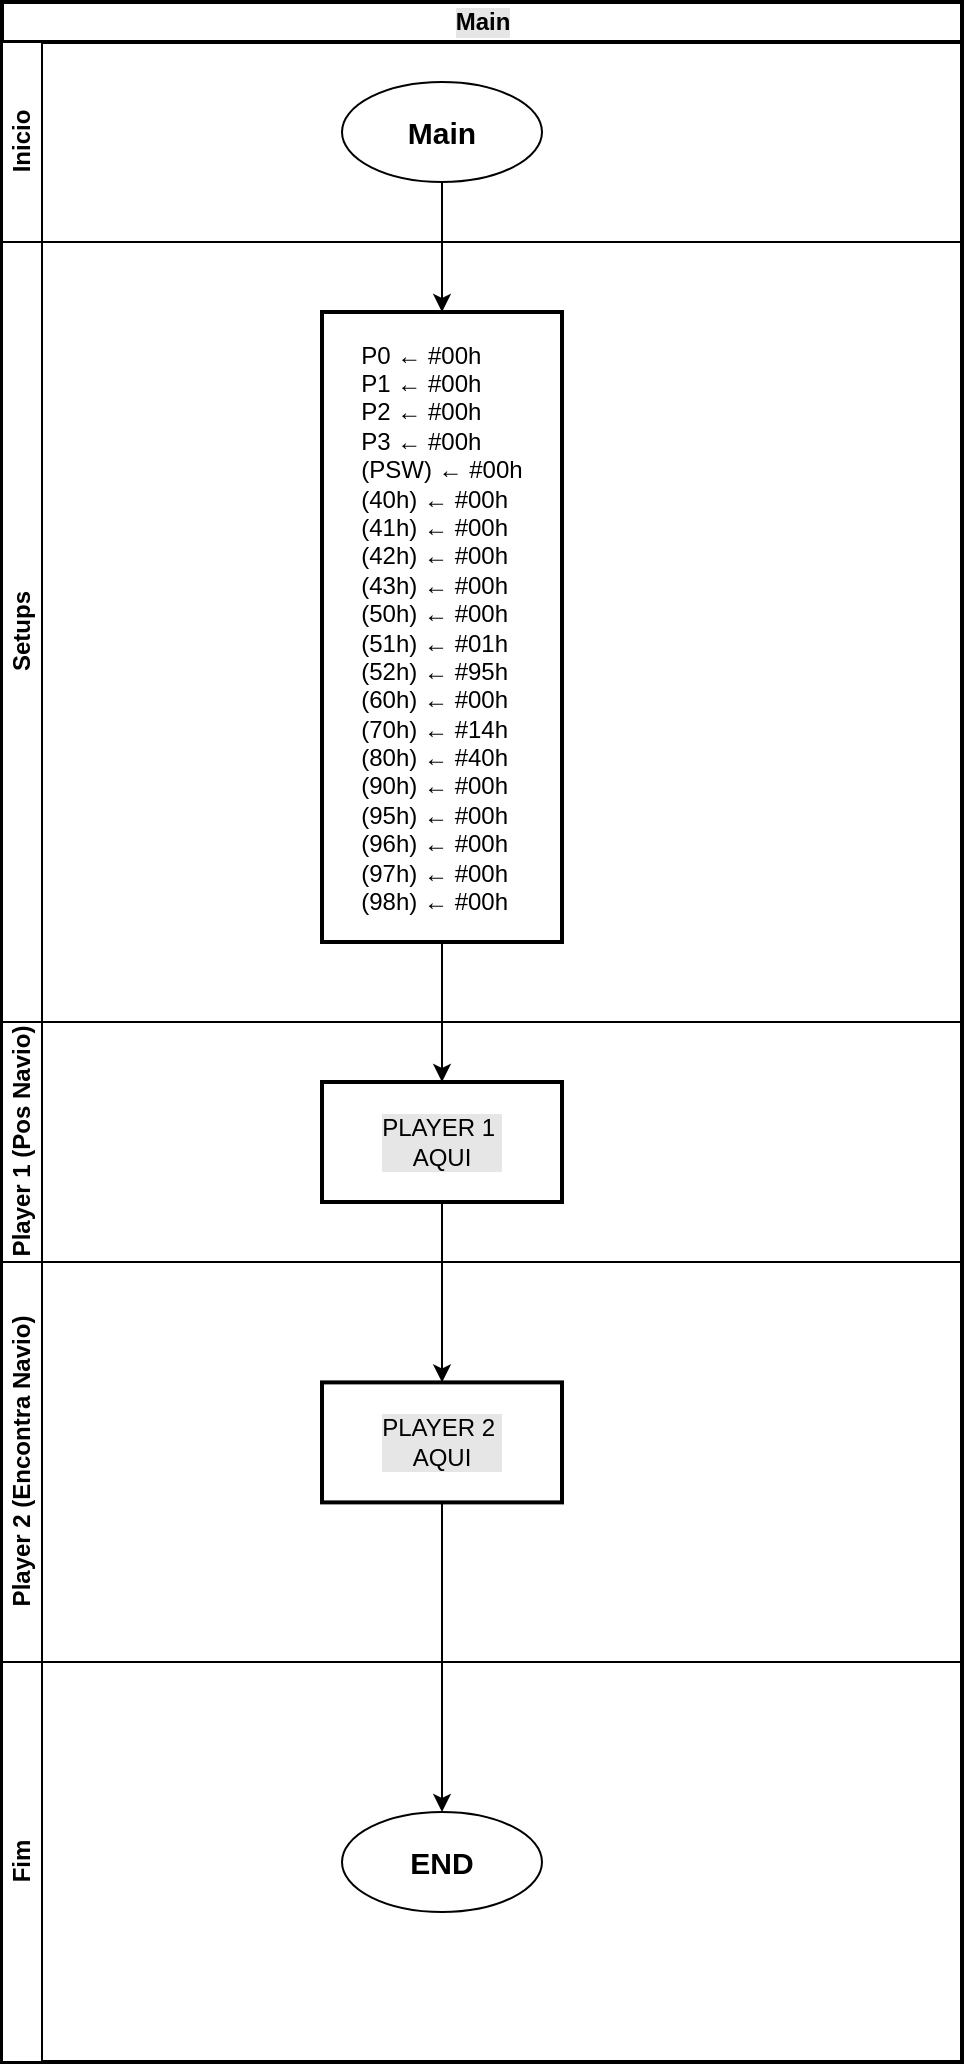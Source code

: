 <mxfile version="10.6.7" type="device"><diagram id="ykx5AKq2MxKcEq16WLv9" name="Main"><mxGraphModel dx="1010" dy="620" grid="1" gridSize="10" guides="1" tooltips="1" connect="1" arrows="1" fold="1" page="1" pageScale="1" pageWidth="827" pageHeight="1169" math="0" shadow="0"><root><mxCell id="DP1HjkvzpDVtF9UWoDV7-0"/><mxCell id="DP1HjkvzpDVtF9UWoDV7-1" parent="DP1HjkvzpDVtF9UWoDV7-0"/><mxCell id="yhc0VFBoHCZuf4AT8q78-0" value="Main" style="swimlane;html=1;childLayout=stackLayout;resizeParent=1;resizeParentMax=0;horizontal=1;startSize=20;horizontalStack=0;rounded=0;shadow=0;glass=0;comic=0;labelBackgroundColor=#E6E6E6;strokeColor=#000000;strokeWidth=2;fillColor=#ffffff;gradientColor=none;" parent="DP1HjkvzpDVtF9UWoDV7-1" vertex="1"><mxGeometry x="40" y="340" width="480" height="1030" as="geometry"/></mxCell><mxCell id="yhc0VFBoHCZuf4AT8q78-1" value="Inicio" style="swimlane;html=1;startSize=20;horizontal=0;" parent="yhc0VFBoHCZuf4AT8q78-0" vertex="1"><mxGeometry y="20" width="480" height="100" as="geometry"/></mxCell><mxCell id="GPVq3pd8zfeGRaaKNpoO-0" value="&lt;b&gt;&lt;font style=&quot;font-size: 15px&quot;&gt;Main&lt;br&gt;&lt;/font&gt;&lt;/b&gt;" style="ellipse;whiteSpace=wrap;html=1;" parent="yhc0VFBoHCZuf4AT8q78-1" vertex="1"><mxGeometry x="170" y="20" width="100" height="50" as="geometry"/></mxCell><mxCell id="yhc0VFBoHCZuf4AT8q78-9" value="Setups" style="swimlane;html=1;startSize=20;horizontal=0;" parent="yhc0VFBoHCZuf4AT8q78-0" vertex="1"><mxGeometry y="120" width="480" height="390" as="geometry"/></mxCell><mxCell id="yhc0VFBoHCZuf4AT8q78-13" value="&lt;div style=&quot;text-align: left&quot;&gt;&lt;span&gt;&lt;font style=&quot;font-size: 12px&quot;&gt;P0 ← #00h&lt;br&gt;&lt;/font&gt;&lt;/span&gt;&lt;/div&gt;&lt;div style=&quot;text-align: left&quot;&gt;&lt;span&gt;&lt;font style=&quot;font-size: 12px&quot;&gt;&lt;span&gt;P1 ← #00h&lt;/span&gt;&lt;br&gt;&lt;/font&gt;&lt;/span&gt;&lt;/div&gt;&lt;div style=&quot;text-align: left&quot;&gt;&lt;span&gt;&lt;font style=&quot;font-size: 12px&quot;&gt;P2 ← #00h&lt;/font&gt;&lt;/span&gt;&lt;/div&gt;&lt;div style=&quot;text-align: left&quot;&gt;&lt;span&gt;&lt;font style=&quot;font-size: 12px&quot;&gt;&lt;span&gt;P3&amp;nbsp;← #00h&lt;/span&gt;&lt;span&gt;&lt;br&gt;&lt;/span&gt;&lt;/font&gt;&lt;/span&gt;&lt;/div&gt;&lt;div style=&quot;text-align: left&quot;&gt;&lt;span&gt;&lt;font style=&quot;font-size: 12px&quot;&gt;(PSW)&amp;nbsp;← #00h&lt;/font&gt;&lt;/span&gt;&lt;/div&gt;&lt;div style=&quot;text-align: left&quot;&gt;&lt;span&gt;(40h) ← #00h&lt;/span&gt;&lt;/div&gt;&lt;div style=&quot;text-align: left&quot;&gt;(41h) ← #00h&lt;span&gt;&lt;br&gt;&lt;/span&gt;&lt;/div&gt;&lt;div style=&quot;text-align: left&quot;&gt;(42h) ← #00h&lt;br&gt;&lt;/div&gt;&lt;div style=&quot;text-align: left&quot;&gt;(43h) ← #00h&lt;br&gt;&lt;/div&gt;&lt;div style=&quot;text-align: left&quot;&gt;(50h) ← #00h&lt;br&gt;&lt;/div&gt;&lt;div style=&quot;text-align: left&quot;&gt;(51h) ← #01h&lt;br&gt;&lt;/div&gt;&lt;div style=&quot;text-align: left&quot;&gt;(52h) ← #95h&lt;span&gt;&lt;br&gt;&lt;/span&gt;&lt;/div&gt;&lt;div style=&quot;text-align: left&quot;&gt;(60h) ← #00h&lt;br&gt;&lt;/div&gt;&lt;div style=&quot;text-align: left&quot;&gt;(70h) ← #14h&lt;span&gt;&lt;br&gt;&lt;/span&gt;&lt;/div&gt;&lt;div style=&quot;text-align: left&quot;&gt;&lt;span style=&quot;text-align: center&quot;&gt;(80h)&amp;nbsp;← #40h&lt;/span&gt;&lt;/div&gt;&lt;div style=&quot;text-align: left&quot;&gt;(90h) ← #00h&lt;span&gt;&lt;br&gt;&lt;/span&gt;&lt;/div&gt;&lt;div style=&quot;text-align: left&quot;&gt;(95h) ← #00h&lt;br&gt;&lt;/div&gt;&lt;div style=&quot;text-align: left&quot;&gt;(96h) ← #00h&lt;br&gt;&lt;/div&gt;&lt;div style=&quot;text-align: left&quot;&gt;(97h) ← #00h&lt;br&gt;&lt;/div&gt;&lt;div style=&quot;text-align: left&quot;&gt;(98h) ← #00h&lt;br&gt;&lt;/div&gt;" style="rounded=0;whiteSpace=wrap;html=1;shadow=0;glass=0;comic=0;labelBackgroundColor=#FFFFFF;strokeColor=#000000;strokeWidth=2;fillColor=#FFFFFF;gradientColor=none;" parent="yhc0VFBoHCZuf4AT8q78-9" vertex="1"><mxGeometry x="160" y="35" width="120" height="315" as="geometry"/></mxCell><mxCell id="yhc0VFBoHCZuf4AT8q78-2" value="Player 1 (Pos Navio)&lt;br&gt;" style="swimlane;html=1;startSize=20;horizontal=0;" parent="yhc0VFBoHCZuf4AT8q78-0" vertex="1"><mxGeometry y="510" width="480" height="120" as="geometry"/></mxCell><mxCell id="GPVq3pd8zfeGRaaKNpoO-1" value="PLAYER 1&amp;nbsp;&lt;br&gt;AQUI&lt;br&gt;" style="rounded=0;whiteSpace=wrap;html=1;shadow=0;glass=0;comic=0;labelBackgroundColor=#E6E6E6;strokeColor=#000000;strokeWidth=2;fillColor=#ffffff;gradientColor=none;" parent="yhc0VFBoHCZuf4AT8q78-2" vertex="1"><mxGeometry x="160" y="30" width="120" height="60" as="geometry"/></mxCell><mxCell id="yhc0VFBoHCZuf4AT8q78-3" value="Player 2 (Encontra Navio)" style="swimlane;html=1;startSize=20;horizontal=0;" parent="yhc0VFBoHCZuf4AT8q78-0" vertex="1"><mxGeometry y="630" width="480" height="200" as="geometry"/></mxCell><mxCell id="GPVq3pd8zfeGRaaKNpoO-3" value="PLAYER 2&amp;nbsp;&lt;br&gt;AQUI&lt;br&gt;" style="rounded=0;whiteSpace=wrap;html=1;shadow=0;glass=0;comic=0;labelBackgroundColor=#E6E6E6;strokeColor=#000000;strokeWidth=2;fillColor=#ffffff;gradientColor=none;" parent="yhc0VFBoHCZuf4AT8q78-3" vertex="1"><mxGeometry x="160" y="60.2" width="120" height="60" as="geometry"/></mxCell><mxCell id="yhc0VFBoHCZuf4AT8q78-5" value="Fim&lt;br&gt;" style="swimlane;html=1;startSize=20;horizontal=0;" parent="yhc0VFBoHCZuf4AT8q78-0" vertex="1"><mxGeometry y="830" width="480" height="200" as="geometry"/></mxCell><mxCell id="yhc0VFBoHCZuf4AT8q78-7" value="&lt;b&gt;&lt;font style=&quot;font-size: 15px&quot;&gt;END&lt;br&gt;&lt;/font&gt;&lt;/b&gt;" style="ellipse;whiteSpace=wrap;html=1;" parent="yhc0VFBoHCZuf4AT8q78-5" vertex="1"><mxGeometry x="170" y="75" width="100" height="50" as="geometry"/></mxCell><mxCell id="GPVq3pd8zfeGRaaKNpoO-4" value="" style="edgeStyle=orthogonalEdgeStyle;rounded=0;orthogonalLoop=1;jettySize=auto;html=1;" parent="yhc0VFBoHCZuf4AT8q78-0" source="GPVq3pd8zfeGRaaKNpoO-1" target="GPVq3pd8zfeGRaaKNpoO-3" edge="1"><mxGeometry relative="1" as="geometry"/></mxCell><mxCell id="yhc0VFBoHCZuf4AT8q78-8" value="" style="edgeStyle=orthogonalEdgeStyle;rounded=0;orthogonalLoop=1;jettySize=auto;html=1;entryX=0.5;entryY=0;entryDx=0;entryDy=0;" parent="yhc0VFBoHCZuf4AT8q78-0" source="GPVq3pd8zfeGRaaKNpoO-3" target="yhc0VFBoHCZuf4AT8q78-7" edge="1"><mxGeometry relative="1" as="geometry"/></mxCell><mxCell id="yhc0VFBoHCZuf4AT8q78-14" style="edgeStyle=orthogonalEdgeStyle;rounded=0;orthogonalLoop=1;jettySize=auto;html=1;exitX=0.5;exitY=1;exitDx=0;exitDy=0;entryX=0.5;entryY=0;entryDx=0;entryDy=0;" parent="yhc0VFBoHCZuf4AT8q78-0" source="GPVq3pd8zfeGRaaKNpoO-0" target="yhc0VFBoHCZuf4AT8q78-13" edge="1"><mxGeometry relative="1" as="geometry"/></mxCell><mxCell id="yhc0VFBoHCZuf4AT8q78-15" style="edgeStyle=orthogonalEdgeStyle;rounded=0;orthogonalLoop=1;jettySize=auto;html=1;exitX=0.5;exitY=1;exitDx=0;exitDy=0;entryX=0.5;entryY=0;entryDx=0;entryDy=0;" parent="yhc0VFBoHCZuf4AT8q78-0" source="yhc0VFBoHCZuf4AT8q78-13" target="GPVq3pd8zfeGRaaKNpoO-1" edge="1"><mxGeometry relative="1" as="geometry"/></mxCell></root></mxGraphModel></diagram><diagram name="push_buttons" id="74e2e168-ea6b-b213-b513-2b3c1d86103e"><mxGraphModel dx="1010" dy="620" grid="1" gridSize="10" guides="1" tooltips="1" connect="1" arrows="1" fold="1" page="1" pageScale="1" pageWidth="1100" pageHeight="850" background="#ffffff" math="0" shadow="0"><root><mxCell id="0"/><mxCell id="1" parent="0"/><mxCell id="77e6c97f196da883-1" value="Buttons" style="swimlane;html=1;childLayout=stackLayout;startSize=20;rounded=0;shadow=0;labelBackgroundColor=none;strokeColor=#000000;strokeWidth=1;fillColor=#ffffff;fontFamily=Verdana;fontSize=8;fontColor=#000000;align=center;" parent="1" vertex="1"><mxGeometry x="70" y="40" width="1650" height="750" as="geometry"/></mxCell><mxCell id="77e6c97f196da883-2" value="Button&amp;nbsp;Up" style="swimlane;html=1;startSize=20;" parent="77e6c97f196da883-1" vertex="1"><mxGeometry y="20" width="250" height="730" as="geometry"><mxRectangle y="20" width="90" height="730" as="alternateBounds"/></mxGeometry></mxCell><mxCell id="8nXU9u4fa0bVgii1rGWL-5" style="edgeStyle=orthogonalEdgeStyle;rounded=0;orthogonalLoop=1;jettySize=auto;html=1;exitX=0.5;exitY=1;exitDx=0;exitDy=0;entryX=0.5;entryY=0;entryDx=0;entryDy=0;" parent="77e6c97f196da883-2" source="8nXU9u4fa0bVgii1rGWL-2" target="8nXU9u4fa0bVgii1rGWL-3" edge="1"><mxGeometry relative="1" as="geometry"/></mxCell><mxCell id="8nXU9u4fa0bVgii1rGWL-2" value="&lt;b&gt;&lt;font style=&quot;font-size: 15px&quot;&gt;BU&lt;/font&gt;&lt;/b&gt;" style="ellipse;whiteSpace=wrap;html=1;" parent="77e6c97f196da883-2" vertex="1"><mxGeometry x="60" y="60" width="100" height="50" as="geometry"/></mxCell><mxCell id="8nXU9u4fa0bVgii1rGWL-7" style="edgeStyle=orthogonalEdgeStyle;rounded=0;orthogonalLoop=1;jettySize=auto;html=1;exitX=0.5;exitY=1;exitDx=0;exitDy=0;entryX=0.5;entryY=0;entryDx=0;entryDy=0;" parent="77e6c97f196da883-2" source="8nXU9u4fa0bVgii1rGWL-3" target="8nXU9u4fa0bVgii1rGWL-6" edge="1"><mxGeometry relative="1" as="geometry"/></mxCell><mxCell id="8nXU9u4fa0bVgii1rGWL-3" value="&lt;div style=&quot;text-align: left&quot;&gt;&lt;span&gt;(A)&amp;nbsp;&lt;/span&gt;&lt;span&gt;← (50h)&lt;/span&gt;&lt;/div&gt;&lt;span&gt;&lt;div style=&quot;text-align: left&quot;&gt;&lt;span&gt;(c)&amp;nbsp;&lt;/span&gt;&lt;span&gt;← #0b&lt;/span&gt;&lt;/div&gt;&lt;/span&gt;&lt;span&gt;&lt;div style=&quot;text-align: left&quot;&gt;&lt;span&gt;(A)&amp;nbsp;&lt;/span&gt;&lt;span&gt;← (A) - (c) - #10h&lt;/span&gt;&lt;/div&gt;&lt;/span&gt;" style="rounded=0;whiteSpace=wrap;html=1;" parent="77e6c97f196da883-2" vertex="1"><mxGeometry x="50" y="170" width="120" height="60" as="geometry"/></mxCell><mxCell id="8nXU9u4fa0bVgii1rGWL-9" value="N" style="edgeStyle=orthogonalEdgeStyle;rounded=0;orthogonalLoop=1;jettySize=auto;html=1;exitX=0.5;exitY=1;exitDx=0;exitDy=0;entryX=0.5;entryY=0;entryDx=0;entryDy=0;" parent="77e6c97f196da883-2" source="8nXU9u4fa0bVgii1rGWL-6" target="8nXU9u4fa0bVgii1rGWL-8" edge="1"><mxGeometry x="-0.667" y="10" relative="1" as="geometry"><mxPoint as="offset"/></mxGeometry></mxCell><mxCell id="8nXU9u4fa0bVgii1rGWL-6" value="(c)=1?&lt;br&gt;[(A)&amp;lt;#10h]&lt;br&gt;" style="rhombus;whiteSpace=wrap;html=1;" parent="77e6c97f196da883-2" vertex="1"><mxGeometry x="60" y="290" width="100" height="90" as="geometry"/></mxCell><mxCell id="8nXU9u4fa0bVgii1rGWL-11" style="edgeStyle=orthogonalEdgeStyle;rounded=0;orthogonalLoop=1;jettySize=auto;html=1;exitX=0.5;exitY=1;exitDx=0;exitDy=0;entryX=0.5;entryY=0;entryDx=0;entryDy=0;" parent="77e6c97f196da883-2" source="8nXU9u4fa0bVgii1rGWL-8" target="8nXU9u4fa0bVgii1rGWL-10" edge="1"><mxGeometry relative="1" as="geometry"/></mxCell><mxCell id="8nXU9u4fa0bVgii1rGWL-8" value="&lt;div style=&quot;text-align: left&quot;&gt;&lt;span&gt;(A)&amp;nbsp;&lt;/span&gt;&lt;span&gt;← (50h)&lt;/span&gt;&lt;/div&gt;&lt;span&gt;&lt;div style=&quot;text-align: left&quot;&gt;&lt;span&gt;(A)&amp;nbsp;&lt;/span&gt;&lt;span&gt;← (A) - #10h&lt;/span&gt;&lt;/div&gt;&lt;/span&gt;&lt;span&gt;&lt;div style=&quot;text-align: left&quot;&gt;&lt;span&gt;(50h)&amp;nbsp;&lt;/span&gt;&lt;span&gt;← (A)&lt;/span&gt;&lt;/div&gt;&lt;/span&gt;" style="rounded=0;whiteSpace=wrap;html=1;" parent="77e6c97f196da883-2" vertex="1"><mxGeometry x="50" y="440" width="120" height="60" as="geometry"/></mxCell><mxCell id="8nXU9u4fa0bVgii1rGWL-10" value="&lt;b&gt;&lt;font style=&quot;font-size: 15px&quot;&gt;RET&lt;/font&gt;&lt;/b&gt;" style="ellipse;whiteSpace=wrap;html=1;" parent="77e6c97f196da883-2" vertex="1"><mxGeometry x="60" y="560" width="100" height="50" as="geometry"/></mxCell><mxCell id="77e6c97f196da883-3" value="Botão Down" style="swimlane;html=1;startSize=20;" parent="77e6c97f196da883-1" vertex="1"><mxGeometry x="250" y="20" width="240" height="730" as="geometry"><mxRectangle x="250" y="20" width="100" height="730" as="alternateBounds"/></mxGeometry></mxCell><mxCell id="8nXU9u4fa0bVgii1rGWL-14" value="&lt;b&gt;&lt;font style=&quot;font-size: 15px&quot;&gt;BD&lt;/font&gt;&lt;/b&gt;" style="ellipse;whiteSpace=wrap;html=1;" parent="77e6c97f196da883-3" vertex="1"><mxGeometry x="64.5" y="60" width="100" height="50" as="geometry"/></mxCell><mxCell id="8nXU9u4fa0bVgii1rGWL-16" value="&lt;div style=&quot;text-align: left&quot;&gt;&lt;span&gt;(A)&amp;nbsp;&lt;/span&gt;&lt;span&gt;← (50h)&lt;/span&gt;&lt;/div&gt;&lt;span&gt;&lt;div style=&quot;text-align: left&quot;&gt;&lt;span&gt;(c)&amp;nbsp;&lt;/span&gt;&lt;span&gt;← #0b&lt;/span&gt;&lt;/div&gt;&lt;/span&gt;&lt;span&gt;&lt;div style=&quot;text-align: left&quot;&gt;&lt;span&gt;(A)&amp;nbsp;&lt;/span&gt;&lt;span&gt;← (A) - (c) - #70h&lt;/span&gt;&lt;/div&gt;&lt;/span&gt;" style="rounded=0;whiteSpace=wrap;html=1;" parent="77e6c97f196da883-3" vertex="1"><mxGeometry x="54.5" y="170" width="120" height="60" as="geometry"/></mxCell><mxCell id="8nXU9u4fa0bVgii1rGWL-13" style="edgeStyle=orthogonalEdgeStyle;rounded=0;orthogonalLoop=1;jettySize=auto;html=1;exitX=0.5;exitY=1;exitDx=0;exitDy=0;entryX=0.5;entryY=0;entryDx=0;entryDy=0;" parent="77e6c97f196da883-3" source="8nXU9u4fa0bVgii1rGWL-14" target="8nXU9u4fa0bVgii1rGWL-16" edge="1"><mxGeometry relative="1" as="geometry"/></mxCell><mxCell id="8nXU9u4fa0bVgii1rGWL-18" value="(c)=0?&lt;br&gt;[(A)&amp;gt;=#70h]&lt;br&gt;" style="rhombus;whiteSpace=wrap;html=1;" parent="77e6c97f196da883-3" vertex="1"><mxGeometry x="64.5" y="290" width="100" height="90" as="geometry"/></mxCell><mxCell id="8nXU9u4fa0bVgii1rGWL-15" style="edgeStyle=orthogonalEdgeStyle;rounded=0;orthogonalLoop=1;jettySize=auto;html=1;exitX=0.5;exitY=1;exitDx=0;exitDy=0;entryX=0.5;entryY=0;entryDx=0;entryDy=0;" parent="77e6c97f196da883-3" source="8nXU9u4fa0bVgii1rGWL-16" target="8nXU9u4fa0bVgii1rGWL-18" edge="1"><mxGeometry relative="1" as="geometry"/></mxCell><mxCell id="8nXU9u4fa0bVgii1rGWL-20" value="&lt;div style=&quot;text-align: left&quot;&gt;&lt;span&gt;(A)&amp;nbsp;&lt;/span&gt;&lt;span&gt;← (50h)&lt;/span&gt;&lt;/div&gt;&lt;span&gt;&lt;div style=&quot;text-align: left&quot;&gt;&lt;span&gt;(A)&amp;nbsp;&lt;/span&gt;&lt;span&gt;← (A) - #70h&lt;/span&gt;&lt;/div&gt;&lt;/span&gt;&lt;span&gt;&lt;div style=&quot;text-align: left&quot;&gt;&lt;span&gt;(50h)&amp;nbsp;&lt;/span&gt;&lt;span&gt;← (A)&lt;/span&gt;&lt;/div&gt;&lt;/span&gt;" style="rounded=0;whiteSpace=wrap;html=1;" parent="77e6c97f196da883-3" vertex="1"><mxGeometry x="54.5" y="440" width="120" height="60" as="geometry"/></mxCell><mxCell id="8nXU9u4fa0bVgii1rGWL-17" value="N" style="edgeStyle=orthogonalEdgeStyle;rounded=0;orthogonalLoop=1;jettySize=auto;html=1;exitX=0.5;exitY=1;exitDx=0;exitDy=0;entryX=0.5;entryY=0;entryDx=0;entryDy=0;" parent="77e6c97f196da883-3" source="8nXU9u4fa0bVgii1rGWL-18" target="8nXU9u4fa0bVgii1rGWL-20" edge="1"><mxGeometry x="-0.667" y="10" relative="1" as="geometry"><mxPoint as="offset"/></mxGeometry></mxCell><mxCell id="8nXU9u4fa0bVgii1rGWL-21" value="&lt;b&gt;&lt;font style=&quot;font-size: 15px&quot;&gt;RET&lt;/font&gt;&lt;/b&gt;" style="ellipse;whiteSpace=wrap;html=1;" parent="77e6c97f196da883-3" vertex="1"><mxGeometry x="64.5" y="560" width="100" height="50" as="geometry"/></mxCell><mxCell id="8nXU9u4fa0bVgii1rGWL-19" style="edgeStyle=orthogonalEdgeStyle;rounded=0;orthogonalLoop=1;jettySize=auto;html=1;exitX=0.5;exitY=1;exitDx=0;exitDy=0;entryX=0.5;entryY=0;entryDx=0;entryDy=0;" parent="77e6c97f196da883-3" source="8nXU9u4fa0bVgii1rGWL-20" target="8nXU9u4fa0bVgii1rGWL-21" edge="1"><mxGeometry relative="1" as="geometry"/></mxCell><mxCell id="8nXU9u4fa0bVgii1rGWL-22" value="S&lt;br&gt;" style="edgeStyle=orthogonalEdgeStyle;rounded=0;orthogonalLoop=1;jettySize=auto;html=1;exitX=1;exitY=0.5;exitDx=0;exitDy=0;" parent="77e6c97f196da883-3" source="8nXU9u4fa0bVgii1rGWL-18" edge="1"><mxGeometry x="-0.939" y="15" relative="1" as="geometry"><mxPoint x="114.357" y="529.714" as="targetPoint"/><Array as="points"><mxPoint x="200" y="335"/><mxPoint x="200" y="530"/></Array><mxPoint as="offset"/></mxGeometry></mxCell><mxCell id="77e6c97f196da883-4" value="Botão Left" style="swimlane;html=1;startSize=20;" parent="77e6c97f196da883-1" vertex="1"><mxGeometry x="490" y="20" width="240" height="730" as="geometry"><mxRectangle x="490" y="20" width="90" height="730" as="alternateBounds"/></mxGeometry></mxCell><mxCell id="8nXU9u4fa0bVgii1rGWL-23" value="&lt;b&gt;&lt;font style=&quot;font-size: 15px&quot;&gt;BL&lt;/font&gt;&lt;/b&gt;" style="ellipse;whiteSpace=wrap;html=1;" parent="77e6c97f196da883-4" vertex="1"><mxGeometry x="60" y="55" width="110" height="50" as="geometry"/></mxCell><mxCell id="8nXU9u4fa0bVgii1rGWL-33" style="edgeStyle=orthogonalEdgeStyle;rounded=0;orthogonalLoop=1;jettySize=auto;html=1;exitX=0.5;exitY=1;exitDx=0;exitDy=0;entryX=0.5;entryY=0;entryDx=0;entryDy=0;" parent="77e6c97f196da883-4" source="8nXU9u4fa0bVgii1rGWL-24" target="8nXU9u4fa0bVgii1rGWL-26" edge="1"><mxGeometry relative="1" as="geometry"/></mxCell><mxCell id="8nXU9u4fa0bVgii1rGWL-24" value="&lt;div style=&quot;text-align: left&quot;&gt;&lt;span&gt;(A)&amp;nbsp;&lt;/span&gt;&lt;span&gt;← (50h)&lt;/span&gt;&lt;/div&gt;&lt;div style=&quot;text-align: left&quot;&gt;&lt;span&gt;(A)&amp;nbsp;&lt;/span&gt;&lt;span&gt;← (A) AND #03h&lt;/span&gt;&lt;/div&gt;&lt;div style=&quot;text-align: left&quot;&gt;&lt;span&gt;(c)&amp;nbsp;&lt;/span&gt;&lt;span&gt;← #0b&lt;/span&gt;&lt;/div&gt;&lt;span&gt;&lt;div style=&quot;text-align: left&quot;&gt;&lt;span&gt;(A)&amp;nbsp;&lt;/span&gt;&lt;span&gt;← (A) - (c) - #01h&lt;/span&gt;&lt;/div&gt;&lt;/span&gt;" style="rounded=0;whiteSpace=wrap;html=1;" parent="77e6c97f196da883-4" vertex="1"><mxGeometry x="46" y="150" width="138" height="75" as="geometry"/></mxCell><mxCell id="8nXU9u4fa0bVgii1rGWL-25" style="edgeStyle=orthogonalEdgeStyle;rounded=0;orthogonalLoop=1;jettySize=auto;html=1;exitX=0.5;exitY=1;exitDx=0;exitDy=0;entryX=0.5;entryY=0;entryDx=0;entryDy=0;" parent="77e6c97f196da883-4" source="8nXU9u4fa0bVgii1rGWL-23" target="8nXU9u4fa0bVgii1rGWL-24" edge="1"><mxGeometry relative="1" as="geometry"/></mxCell><mxCell id="8nXU9u4fa0bVgii1rGWL-26" value="(c)=1?&lt;br&gt;[(A)&amp;lt;#01h]&lt;br&gt;" style="rhombus;whiteSpace=wrap;html=1;" parent="77e6c97f196da883-4" vertex="1"><mxGeometry x="60" y="285" width="110" height="90" as="geometry"/></mxCell><mxCell id="8nXU9u4fa0bVgii1rGWL-28" value="&lt;div style=&quot;text-align: left&quot;&gt;(50h)&amp;nbsp;&lt;span&gt;← (50h) - 1&lt;/span&gt;&lt;/div&gt;" style="rounded=0;whiteSpace=wrap;html=1;" parent="77e6c97f196da883-4" vertex="1"><mxGeometry x="61" y="433" width="108" height="65" as="geometry"/></mxCell><mxCell id="8nXU9u4fa0bVgii1rGWL-29" value="N" style="edgeStyle=orthogonalEdgeStyle;rounded=0;orthogonalLoop=1;jettySize=auto;html=1;exitX=0.5;exitY=1;exitDx=0;exitDy=0;entryX=0.5;entryY=0;entryDx=0;entryDy=0;" parent="77e6c97f196da883-4" source="8nXU9u4fa0bVgii1rGWL-26" target="8nXU9u4fa0bVgii1rGWL-28" edge="1"><mxGeometry x="-0.667" y="10" relative="1" as="geometry"><mxPoint as="offset"/></mxGeometry></mxCell><mxCell id="8nXU9u4fa0bVgii1rGWL-30" value="&lt;b&gt;&lt;font style=&quot;font-size: 15px&quot;&gt;RET&lt;/font&gt;&lt;/b&gt;" style="ellipse;whiteSpace=wrap;html=1;" parent="77e6c97f196da883-4" vertex="1"><mxGeometry x="60" y="556" width="110" height="54" as="geometry"/></mxCell><mxCell id="8nXU9u4fa0bVgii1rGWL-31" style="edgeStyle=orthogonalEdgeStyle;rounded=0;orthogonalLoop=1;jettySize=auto;html=1;exitX=0.5;exitY=1;exitDx=0;exitDy=0;entryX=0.5;entryY=0;entryDx=0;entryDy=0;" parent="77e6c97f196da883-4" source="8nXU9u4fa0bVgii1rGWL-28" target="8nXU9u4fa0bVgii1rGWL-30" edge="1"><mxGeometry relative="1" as="geometry"/></mxCell><mxCell id="8nXU9u4fa0bVgii1rGWL-32" value="S&lt;br&gt;" style="edgeStyle=orthogonalEdgeStyle;rounded=0;orthogonalLoop=1;jettySize=auto;html=1;exitX=1;exitY=0.5;exitDx=0;exitDy=0;" parent="77e6c97f196da883-4" source="8nXU9u4fa0bVgii1rGWL-26" edge="1"><mxGeometry x="-0.939" y="15" relative="1" as="geometry"><mxPoint x="116.643" y="525.429" as="targetPoint"/><Array as="points"><mxPoint x="200" y="330"/><mxPoint x="200" y="525"/></Array><mxPoint as="offset"/></mxGeometry></mxCell><mxCell id="77e6c97f196da883-5" value="Button Right" style="swimlane;html=1;startSize=20;" parent="77e6c97f196da883-1" vertex="1"><mxGeometry x="730" y="20" width="240" height="730" as="geometry"><mxRectangle x="730" y="20" width="100" height="730" as="alternateBounds"/></mxGeometry></mxCell><mxCell id="8nXU9u4fa0bVgii1rGWL-44" value="&lt;b&gt;&lt;font style=&quot;font-size: 15px&quot;&gt;BR&lt;/font&gt;&lt;/b&gt;" style="ellipse;whiteSpace=wrap;html=1;" parent="77e6c97f196da883-5" vertex="1"><mxGeometry x="70" y="55" width="100" height="50" as="geometry"/></mxCell><mxCell id="8nXU9u4fa0bVgii1rGWL-45" value="&lt;div style=&quot;text-align: left&quot;&gt;&lt;span&gt;(A)&amp;nbsp;&lt;/span&gt;&lt;span&gt;← (50h)&lt;/span&gt;&lt;/div&gt;&lt;div style=&quot;text-align: left&quot;&gt;(A)&amp;nbsp;← (A) AND #03h&lt;span&gt;&lt;br&gt;&lt;/span&gt;&lt;/div&gt;&lt;span&gt;&lt;div style=&quot;text-align: left&quot;&gt;&lt;span&gt;(c)&amp;nbsp;&lt;/span&gt;&lt;span&gt;← #0b&lt;/span&gt;&lt;/div&gt;&lt;/span&gt;&lt;span&gt;&lt;div style=&quot;text-align: left&quot;&gt;&lt;span&gt;(A)&amp;nbsp;&lt;/span&gt;&lt;span&gt;← (A) - (c) - #02h&lt;/span&gt;&lt;/div&gt;&lt;/span&gt;" style="rounded=0;whiteSpace=wrap;html=1;" parent="77e6c97f196da883-5" vertex="1"><mxGeometry x="60" y="170" width="120" height="60" as="geometry"/></mxCell><mxCell id="8nXU9u4fa0bVgii1rGWL-46" style="edgeStyle=orthogonalEdgeStyle;rounded=0;orthogonalLoop=1;jettySize=auto;html=1;exitX=0.5;exitY=1;exitDx=0;exitDy=0;entryX=0.5;entryY=0;entryDx=0;entryDy=0;" parent="77e6c97f196da883-5" source="8nXU9u4fa0bVgii1rGWL-44" target="8nXU9u4fa0bVgii1rGWL-45" edge="1"><mxGeometry relative="1" as="geometry"/></mxCell><mxCell id="8nXU9u4fa0bVgii1rGWL-47" value="(c)=0?&lt;br&gt;[(A)&amp;gt;=#02h]&lt;br&gt;" style="rhombus;whiteSpace=wrap;html=1;" parent="77e6c97f196da883-5" vertex="1"><mxGeometry x="70" y="290" width="100" height="90" as="geometry"/></mxCell><mxCell id="8nXU9u4fa0bVgii1rGWL-48" style="edgeStyle=orthogonalEdgeStyle;rounded=0;orthogonalLoop=1;jettySize=auto;html=1;exitX=0.5;exitY=1;exitDx=0;exitDy=0;entryX=0.5;entryY=0;entryDx=0;entryDy=0;" parent="77e6c97f196da883-5" source="8nXU9u4fa0bVgii1rGWL-45" target="8nXU9u4fa0bVgii1rGWL-47" edge="1"><mxGeometry relative="1" as="geometry"/></mxCell><mxCell id="8nXU9u4fa0bVgii1rGWL-49" value="&lt;span&gt;(50h)&amp;nbsp;&lt;/span&gt;&lt;span&gt;← (50h) + 1&lt;/span&gt;&lt;span&gt;&lt;br&gt;&lt;/span&gt;" style="rounded=0;whiteSpace=wrap;html=1;" parent="77e6c97f196da883-5" vertex="1"><mxGeometry x="60" y="440" width="120" height="60" as="geometry"/></mxCell><mxCell id="8nXU9u4fa0bVgii1rGWL-50" value="N" style="edgeStyle=orthogonalEdgeStyle;rounded=0;orthogonalLoop=1;jettySize=auto;html=1;exitX=0.5;exitY=1;exitDx=0;exitDy=0;entryX=0.5;entryY=0;entryDx=0;entryDy=0;" parent="77e6c97f196da883-5" source="8nXU9u4fa0bVgii1rGWL-47" target="8nXU9u4fa0bVgii1rGWL-49" edge="1"><mxGeometry x="-0.667" y="10" relative="1" as="geometry"><mxPoint as="offset"/></mxGeometry></mxCell><mxCell id="8nXU9u4fa0bVgii1rGWL-51" value="&lt;b&gt;&lt;font style=&quot;font-size: 15px&quot;&gt;RET&lt;/font&gt;&lt;/b&gt;" style="ellipse;whiteSpace=wrap;html=1;" parent="77e6c97f196da883-5" vertex="1"><mxGeometry x="70" y="560" width="100" height="50" as="geometry"/></mxCell><mxCell id="8nXU9u4fa0bVgii1rGWL-52" style="edgeStyle=orthogonalEdgeStyle;rounded=0;orthogonalLoop=1;jettySize=auto;html=1;exitX=0.5;exitY=1;exitDx=0;exitDy=0;entryX=0.5;entryY=0;entryDx=0;entryDy=0;" parent="77e6c97f196da883-5" source="8nXU9u4fa0bVgii1rGWL-49" target="8nXU9u4fa0bVgii1rGWL-51" edge="1"><mxGeometry relative="1" as="geometry"/></mxCell><mxCell id="8nXU9u4fa0bVgii1rGWL-53" value="S&lt;br&gt;" style="edgeStyle=orthogonalEdgeStyle;rounded=0;orthogonalLoop=1;jettySize=auto;html=1;exitX=1;exitY=0.5;exitDx=0;exitDy=0;" parent="77e6c97f196da883-5" source="8nXU9u4fa0bVgii1rGWL-47" edge="1"><mxGeometry x="-0.939" y="15" relative="1" as="geometry"><mxPoint x="119.643" y="530.429" as="targetPoint"/><Array as="points"><mxPoint x="205.5" y="335"/><mxPoint x="205.5" y="530"/></Array><mxPoint as="offset"/></mxGeometry></mxCell><mxCell id="77e6c97f196da883-6" value="Button Save" style="swimlane;html=1;startSize=20;" parent="77e6c97f196da883-1" vertex="1"><mxGeometry x="970" y="20" width="240" height="730" as="geometry"><mxRectangle x="970" y="20" width="100" height="730" as="alternateBounds"/></mxGeometry></mxCell><mxCell id="ilJwH02c-lBZ6JOrMR6Q-1" value="&lt;b&gt;&lt;font style=&quot;font-size: 15px&quot;&gt;BS&lt;/font&gt;&lt;/b&gt;" style="ellipse;whiteSpace=wrap;html=1;" parent="77e6c97f196da883-6" vertex="1"><mxGeometry x="70" y="55" width="100" height="50" as="geometry"/></mxCell><mxCell id="ilJwH02c-lBZ6JOrMR6Q-13" style="edgeStyle=orthogonalEdgeStyle;rounded=0;orthogonalLoop=1;jettySize=auto;html=1;exitX=0.5;exitY=1;exitDx=0;exitDy=0;entryX=0.5;entryY=0;entryDx=0;entryDy=0;" parent="77e6c97f196da883-6" source="ilJwH02c-lBZ6JOrMR6Q-2" target="ilJwH02c-lBZ6JOrMR6Q-8" edge="1"><mxGeometry relative="1" as="geometry"/></mxCell><mxCell id="ilJwH02c-lBZ6JOrMR6Q-2" value="&lt;div style=&quot;text-align: left&quot;&gt;&lt;span&gt;(R0)&amp;nbsp;&lt;/span&gt;&lt;span&gt;← (80h)&lt;/span&gt;&lt;/div&gt;&lt;span&gt;&lt;div style=&quot;text-align: left&quot;&gt;&lt;span&gt;((R0))&amp;nbsp;&lt;/span&gt;&lt;span&gt;← (50h)&lt;/span&gt;&lt;/div&gt;&lt;/span&gt;&lt;span&gt;&lt;div style=&quot;text-align: left&quot;&gt;&lt;span&gt;(80h)&amp;nbsp;&lt;/span&gt;&lt;span&gt;← (80h) + 1&lt;/span&gt;&lt;/div&gt;&lt;/span&gt;" style="rounded=0;whiteSpace=wrap;html=1;" parent="77e6c97f196da883-6" vertex="1"><mxGeometry x="60" y="165" width="120" height="60" as="geometry"/></mxCell><mxCell id="ilJwH02c-lBZ6JOrMR6Q-3" style="edgeStyle=orthogonalEdgeStyle;rounded=0;orthogonalLoop=1;jettySize=auto;html=1;exitX=0.5;exitY=1;exitDx=0;exitDy=0;entryX=0.5;entryY=0;entryDx=0;entryDy=0;" parent="77e6c97f196da883-6" source="ilJwH02c-lBZ6JOrMR6Q-1" target="ilJwH02c-lBZ6JOrMR6Q-2" edge="1"><mxGeometry relative="1" as="geometry"/></mxCell><mxCell id="ilJwH02c-lBZ6JOrMR6Q-8" value="&lt;b&gt;&lt;font style=&quot;font-size: 15px&quot;&gt;RET&lt;/font&gt;&lt;/b&gt;" style="ellipse;whiteSpace=wrap;html=1;" parent="77e6c97f196da883-6" vertex="1"><mxGeometry x="70" y="280" width="100" height="50" as="geometry"/></mxCell><mxCell id="77e6c97f196da883-7" value="Button Fire" style="swimlane;html=1;startSize=20;" parent="77e6c97f196da883-1" vertex="1"><mxGeometry x="1210" y="20" width="440" height="730" as="geometry"><mxRectangle x="1210" y="20" width="90" height="730" as="alternateBounds"/></mxGeometry></mxCell><mxCell id="ilJwH02c-lBZ6JOrMR6Q-14" value="&lt;b&gt;&lt;font style=&quot;font-size: 15px&quot;&gt;BF&lt;/font&gt;&lt;/b&gt;" style="ellipse;whiteSpace=wrap;html=1;" parent="77e6c97f196da883-7" vertex="1"><mxGeometry x="60" y="55" width="100" height="50" as="geometry"/></mxCell><mxCell id="ilJwH02c-lBZ6JOrMR6Q-25" value="" style="edgeStyle=orthogonalEdgeStyle;rounded=0;orthogonalLoop=1;jettySize=auto;html=1;" parent="77e6c97f196da883-7" source="ilJwH02c-lBZ6JOrMR6Q-15" target="ilJwH02c-lBZ6JOrMR6Q-24" edge="1"><mxGeometry relative="1" as="geometry"/></mxCell><mxCell id="ilJwH02c-lBZ6JOrMR6Q-15" value="&lt;div style=&quot;text-align: left&quot;&gt;&lt;span&gt;(PSW)&amp;nbsp;&lt;/span&gt;&lt;span&gt;← #00h&lt;/span&gt;&lt;/div&gt;&lt;div style=&quot;text-align: left&quot;&gt;&lt;span&gt;(A)&amp;nbsp;&lt;/span&gt;&lt;span&gt;← (50h)&lt;/span&gt;&lt;/div&gt;&lt;div style=&quot;text-align: left&quot;&gt;(A)&amp;nbsp;← #40h&lt;span&gt;&lt;br&gt;&lt;/span&gt;&lt;/div&gt;&lt;span&gt;&lt;div style=&quot;text-align: left&quot;&gt;&lt;span&gt;(R1)&amp;nbsp;&lt;/span&gt;&lt;span&gt;← #05h&lt;/span&gt;&lt;/div&gt;&lt;/span&gt;&lt;span&gt;&lt;div style=&quot;text-align: left&quot;&gt;&lt;span&gt;(A)&amp;nbsp;&lt;/span&gt;&lt;span&gt;← (A) - (c) - #02h&lt;/span&gt;&lt;/div&gt;&lt;/span&gt;" style="rounded=0;whiteSpace=wrap;html=1;" parent="77e6c97f196da883-7" vertex="1"><mxGeometry x="50" y="130" width="120" height="85" as="geometry"/></mxCell><mxCell id="ilJwH02c-lBZ6JOrMR6Q-16" style="edgeStyle=orthogonalEdgeStyle;rounded=0;orthogonalLoop=1;jettySize=auto;html=1;exitX=0.5;exitY=1;exitDx=0;exitDy=0;entryX=0.5;entryY=0;entryDx=0;entryDy=0;" parent="77e6c97f196da883-7" source="ilJwH02c-lBZ6JOrMR6Q-14" target="ilJwH02c-lBZ6JOrMR6Q-15" edge="1"><mxGeometry relative="1" as="geometry"/></mxCell><mxCell id="ilJwH02c-lBZ6JOrMR6Q-17" value="(z)=0?&lt;br&gt;[(A) != ((R0))]&lt;br&gt;" style="rhombus;whiteSpace=wrap;html=1;" parent="77e6c97f196da883-7" vertex="1"><mxGeometry x="60" y="338" width="100" height="90" as="geometry"/></mxCell><mxCell id="ilJwH02c-lBZ6JOrMR6Q-29" style="edgeStyle=orthogonalEdgeStyle;rounded=0;orthogonalLoop=1;jettySize=auto;html=1;exitX=0.5;exitY=1;exitDx=0;exitDy=0;entryX=0.5;entryY=0;entryDx=0;entryDy=0;" parent="77e6c97f196da883-7" source="ilJwH02c-lBZ6JOrMR6Q-19" target="ilJwH02c-lBZ6JOrMR6Q-28" edge="1"><mxGeometry relative="1" as="geometry"/></mxCell><mxCell id="ilJwH02c-lBZ6JOrMR6Q-19" value="&lt;span&gt;(60h)&amp;nbsp;&lt;/span&gt;&lt;span&gt;← (60h) + 1&lt;br&gt;&lt;div style=&quot;text-align: left&quot;&gt;&lt;span&gt;(A)&amp;nbsp;&lt;/span&gt;&lt;span&gt;← ((R0))&lt;/span&gt;&lt;br&gt;&lt;/div&gt;&lt;div style=&quot;text-align: left&quot;&gt;&lt;span&gt;(ACC.7)&amp;nbsp;&lt;/span&gt;&lt;span&gt;← #01b&lt;/span&gt;&lt;br&gt;&lt;/div&gt;&lt;div style=&quot;text-align: left&quot;&gt;&lt;span&gt;((R0))&amp;nbsp;&lt;/span&gt;&lt;span&gt;← (A)&lt;/span&gt;&lt;span&gt;&lt;br&gt;&lt;/span&gt;&lt;/div&gt;&lt;div style=&quot;text-align: left&quot;&gt;Lcall OLED&lt;/div&gt;&lt;/span&gt;" style="rounded=0;whiteSpace=wrap;html=1;" parent="77e6c97f196da883-7" vertex="1"><mxGeometry x="50" y="488" width="120" height="82" as="geometry"/></mxCell><mxCell id="ilJwH02c-lBZ6JOrMR6Q-20" value="N" style="edgeStyle=orthogonalEdgeStyle;rounded=0;orthogonalLoop=1;jettySize=auto;html=1;exitX=0.5;exitY=1;exitDx=0;exitDy=0;entryX=0.5;entryY=0;entryDx=0;entryDy=0;" parent="77e6c97f196da883-7" source="ilJwH02c-lBZ6JOrMR6Q-17" target="ilJwH02c-lBZ6JOrMR6Q-19" edge="1"><mxGeometry x="-0.667" y="10" relative="1" as="geometry"><mxPoint as="offset"/></mxGeometry></mxCell><mxCell id="ilJwH02c-lBZ6JOrMR6Q-26" style="edgeStyle=orthogonalEdgeStyle;rounded=0;orthogonalLoop=1;jettySize=auto;html=1;exitX=0.5;exitY=1;exitDx=0;exitDy=0;entryX=0.5;entryY=0;entryDx=0;entryDy=0;" parent="77e6c97f196da883-7" source="ilJwH02c-lBZ6JOrMR6Q-24" target="ilJwH02c-lBZ6JOrMR6Q-17" edge="1"><mxGeometry relative="1" as="geometry"/></mxCell><mxCell id="ilJwH02c-lBZ6JOrMR6Q-24" value="&lt;div style=&quot;text-align: left&quot;&gt;&lt;span&gt;(c)&amp;nbsp;&lt;/span&gt;&lt;span&gt;← #01b&lt;/span&gt;&lt;br&gt;&lt;/div&gt;&lt;span&gt;&lt;div style=&quot;text-align: left&quot;&gt;&lt;span&gt;(A)&amp;nbsp;&lt;/span&gt;&lt;span&gt;← (A) - (c) - ((R0))&lt;/span&gt;&lt;/div&gt;&lt;/span&gt;" style="rounded=0;whiteSpace=wrap;html=1;" parent="77e6c97f196da883-7" vertex="1"><mxGeometry x="45" y="250" width="130" height="60" as="geometry"/></mxCell><mxCell id="ilJwH02c-lBZ6JOrMR6Q-28" value="&lt;div style=&quot;text-align: left&quot;&gt;&lt;span&gt;(R0)&amp;nbsp;&lt;/span&gt;&lt;span&gt;← (R0) + 1&lt;/span&gt;&lt;/div&gt;" style="rounded=0;whiteSpace=wrap;html=1;" parent="77e6c97f196da883-7" vertex="1"><mxGeometry x="62.5" y="630" width="95" height="30" as="geometry"/></mxCell><mxCell id="ilJwH02c-lBZ6JOrMR6Q-35" value="&lt;span&gt;(R1) ← (R1) + 1&lt;br&gt;(z) != 0?&lt;br&gt;&lt;/span&gt;" style="rhombus;whiteSpace=wrap;html=1;" parent="77e6c97f196da883-7" vertex="1"><mxGeometry x="285" y="252.5" width="130" height="88" as="geometry"/></mxCell><mxCell id="ilJwH02c-lBZ6JOrMR6Q-42" style="edgeStyle=orthogonalEdgeStyle;rounded=0;orthogonalLoop=1;jettySize=auto;html=1;exitX=0.5;exitY=1;exitDx=0;exitDy=0;entryX=0;entryY=0.5;entryDx=0;entryDy=0;" parent="77e6c97f196da883-7" source="ilJwH02c-lBZ6JOrMR6Q-28" target="ilJwH02c-lBZ6JOrMR6Q-35" edge="1"><mxGeometry relative="1" as="geometry"><mxPoint x="300" y="190" as="targetPoint"/><Array as="points"><mxPoint x="110" y="680"/><mxPoint x="260" y="680"/><mxPoint x="260" y="297"/></Array></mxGeometry></mxCell><mxCell id="ilJwH02c-lBZ6JOrMR6Q-44" value="&lt;div style=&quot;text-align: left&quot;&gt;&lt;span&gt;(70h)&amp;nbsp;&lt;/span&gt;&lt;span&gt;← (70h) - 1&lt;/span&gt;&lt;/div&gt;" style="rounded=0;whiteSpace=wrap;html=1;" parent="77e6c97f196da883-7" vertex="1"><mxGeometry x="296" y="389" width="108" height="30" as="geometry"/></mxCell><mxCell id="ilJwH02c-lBZ6JOrMR6Q-48" value="N" style="edgeStyle=orthogonalEdgeStyle;rounded=0;orthogonalLoop=1;jettySize=auto;html=1;exitX=0.5;exitY=1;exitDx=0;exitDy=0;entryX=0.5;entryY=0;entryDx=0;entryDy=0;" parent="77e6c97f196da883-7" source="ilJwH02c-lBZ6JOrMR6Q-35" target="ilJwH02c-lBZ6JOrMR6Q-44" edge="1"><mxGeometry x="-0.625" y="10" relative="1" as="geometry"><mxPoint as="offset"/></mxGeometry></mxCell><mxCell id="ilJwH02c-lBZ6JOrMR6Q-49" value="&lt;b&gt;&lt;font style=&quot;font-size: 15px&quot;&gt;RET&lt;/font&gt;&lt;/b&gt;" style="ellipse;whiteSpace=wrap;html=1;" parent="77e6c97f196da883-7" vertex="1"><mxGeometry x="300" y="464" width="100" height="50" as="geometry"/></mxCell><mxCell id="ilJwH02c-lBZ6JOrMR6Q-50" style="edgeStyle=orthogonalEdgeStyle;rounded=0;orthogonalLoop=1;jettySize=auto;html=1;exitX=0.5;exitY=1;exitDx=0;exitDy=0;entryX=0.5;entryY=0;entryDx=0;entryDy=0;" parent="77e6c97f196da883-7" source="ilJwH02c-lBZ6JOrMR6Q-44" target="ilJwH02c-lBZ6JOrMR6Q-49" edge="1"><mxGeometry relative="1" as="geometry"/></mxCell><mxCell id="8nXU9u4fa0bVgii1rGWL-12" value="S&lt;br&gt;" style="edgeStyle=orthogonalEdgeStyle;rounded=0;orthogonalLoop=1;jettySize=auto;html=1;exitX=1;exitY=0.5;exitDx=0;exitDy=0;" parent="1" source="8nXU9u4fa0bVgii1rGWL-6" edge="1"><mxGeometry x="-0.939" y="15" relative="1" as="geometry"><mxPoint x="180" y="590" as="targetPoint"/><Array as="points"><mxPoint x="270" y="395"/><mxPoint x="270" y="590"/></Array><mxPoint as="offset"/></mxGeometry></mxCell><mxCell id="ilJwH02c-lBZ6JOrMR6Q-27" value="S&lt;br&gt;" style="edgeStyle=orthogonalEdgeStyle;rounded=0;orthogonalLoop=1;jettySize=auto;html=1;exitX=1;exitY=0.5;exitDx=0;exitDy=0;" parent="1" source="ilJwH02c-lBZ6JOrMR6Q-17" edge="1"><mxGeometry x="-0.933" y="13" relative="1" as="geometry"><mxPoint x="1390" y="650" as="targetPoint"/><Array as="points"><mxPoint x="1460" y="443"/><mxPoint x="1460" y="650"/></Array><mxPoint as="offset"/></mxGeometry></mxCell><mxCell id="ilJwH02c-lBZ6JOrMR6Q-43" value="S" style="edgeStyle=orthogonalEdgeStyle;rounded=0;orthogonalLoop=1;jettySize=auto;html=1;exitX=0.5;exitY=0;exitDx=0;exitDy=0;" parent="1" source="ilJwH02c-lBZ6JOrMR6Q-35" edge="1"><mxGeometry x="-0.825" y="-10" relative="1" as="geometry"><mxPoint x="1390" y="290" as="targetPoint"/><Array as="points"><mxPoint x="1630" y="313"/><mxPoint x="1630" y="290"/></Array><mxPoint x="10" y="10" as="offset"/></mxGeometry></mxCell></root></mxGraphModel></diagram><diagram id="d_tIlV0g_RN6uSo89EC-" name="Conv. XY-&gt;P"><mxGraphModel dx="1010" dy="571" grid="1" gridSize="10" guides="1" tooltips="1" connect="1" arrows="1" fold="1" page="1" pageScale="1" pageWidth="827" pageHeight="1169" math="0" shadow="0"><root><mxCell id="HPuS5IK7JcEvqHD1_-H_-0"/><mxCell id="HPuS5IK7JcEvqHD1_-H_-1" parent="HPuS5IK7JcEvqHD1_-H_-0"/><mxCell id="4DLSJnG_rrwrNkJtatJx-0" style="edgeStyle=orthogonalEdgeStyle;rounded=0;orthogonalLoop=1;jettySize=auto;html=1;exitX=0.5;exitY=1;exitDx=0;exitDy=0;entryX=0.5;entryY=0;entryDx=0;entryDy=0;" parent="HPuS5IK7JcEvqHD1_-H_-1" source="4DLSJnG_rrwrNkJtatJx-1" target="4DLSJnG_rrwrNkJtatJx-3" edge="1"><mxGeometry relative="1" as="geometry"/></mxCell><mxCell id="4DLSJnG_rrwrNkJtatJx-1" value="&lt;b&gt;&lt;font style=&quot;font-size: 15px&quot;&gt;YXP&lt;/font&gt;&lt;/b&gt;" style="ellipse;whiteSpace=wrap;html=1;" parent="HPuS5IK7JcEvqHD1_-H_-1" vertex="1"><mxGeometry x="50" y="40" width="100" height="50" as="geometry"/></mxCell><mxCell id="4DLSJnG_rrwrNkJtatJx-11" value="" style="edgeStyle=orthogonalEdgeStyle;rounded=0;orthogonalLoop=1;jettySize=auto;html=1;" parent="HPuS5IK7JcEvqHD1_-H_-1" source="4DLSJnG_rrwrNkJtatJx-3" target="4DLSJnG_rrwrNkJtatJx-10" edge="1"><mxGeometry relative="1" as="geometry"/></mxCell><mxCell id="4DLSJnG_rrwrNkJtatJx-3" value="&lt;div style=&quot;text-align: left&quot;&gt;&lt;span&gt;(A)&amp;nbsp;&lt;/span&gt;&lt;span&gt;← (90h)&lt;/span&gt;&lt;/div&gt;&lt;span&gt;&lt;div style=&quot;text-align: left&quot;&gt;&lt;span&gt;(A)&amp;nbsp;&lt;/span&gt;&lt;span&gt;← (A) AND #03h&lt;/span&gt;&lt;/div&gt;&lt;div style=&quot;text-align: left&quot;&gt;&lt;span&gt;(A)&amp;nbsp;&lt;/span&gt;&lt;span&gt;← (A) + #95h&lt;/span&gt;&lt;/div&gt;&lt;div style=&quot;text-align: left&quot;&gt;&lt;span&gt;(R0)&amp;nbsp;&lt;/span&gt;&lt;span&gt;← (A)&lt;/span&gt;&lt;/div&gt;&lt;/span&gt;" style="rounded=0;whiteSpace=wrap;html=1;" parent="HPuS5IK7JcEvqHD1_-H_-1" vertex="1"><mxGeometry x="40" y="150" width="120" height="60" as="geometry"/></mxCell><mxCell id="4DLSJnG_rrwrNkJtatJx-4" value="N" style="edgeStyle=orthogonalEdgeStyle;rounded=0;orthogonalLoop=1;jettySize=auto;html=1;exitX=0.5;exitY=1;exitDx=0;exitDy=0;entryX=0.5;entryY=0;entryDx=0;entryDy=0;" parent="HPuS5IK7JcEvqHD1_-H_-1" source="4DLSJnG_rrwrNkJtatJx-5" target="4DLSJnG_rrwrNkJtatJx-7" edge="1"><mxGeometry x="-0.667" y="10" relative="1" as="geometry"><mxPoint as="offset"/></mxGeometry></mxCell><mxCell id="4DLSJnG_rrwrNkJtatJx-18" value="S" style="edgeStyle=orthogonalEdgeStyle;rounded=0;orthogonalLoop=1;jettySize=auto;html=1;exitX=1;exitY=0.5;exitDx=0;exitDy=0;" parent="HPuS5IK7JcEvqHD1_-H_-1" source="4DLSJnG_rrwrNkJtatJx-5" edge="1"><mxGeometry x="-0.957" y="15" relative="1" as="geometry"><mxPoint x="100" y="711" as="targetPoint"/><Array as="points"><mxPoint x="200" y="395"/><mxPoint x="200" y="711"/></Array><mxPoint as="offset"/></mxGeometry></mxCell><mxCell id="4DLSJnG_rrwrNkJtatJx-5" value="(A) = 0 ?&lt;br&gt;" style="rhombus;whiteSpace=wrap;html=1;" parent="HPuS5IK7JcEvqHD1_-H_-1" vertex="1"><mxGeometry x="50" y="350" width="100" height="90" as="geometry"/></mxCell><mxCell id="4DLSJnG_rrwrNkJtatJx-14" value="" style="edgeStyle=orthogonalEdgeStyle;rounded=0;orthogonalLoop=1;jettySize=auto;html=1;" parent="HPuS5IK7JcEvqHD1_-H_-1" source="4DLSJnG_rrwrNkJtatJx-7" target="4DLSJnG_rrwrNkJtatJx-13" edge="1"><mxGeometry relative="1" as="geometry"/></mxCell><mxCell id="4DLSJnG_rrwrNkJtatJx-7" value="&lt;div style=&quot;text-align: left&quot;&gt;&lt;span&gt;(A)&amp;nbsp;&lt;/span&gt;&lt;span&gt;← (R2)&lt;/span&gt;&lt;/div&gt;&lt;span&gt;&lt;div style=&quot;text-align: left&quot;&gt;&lt;span&gt;RotateLeft (A)&lt;/span&gt;&lt;/div&gt;&lt;/span&gt;&lt;span&gt;&lt;div style=&quot;text-align: left&quot;&gt;&lt;span&gt;(R2)&amp;nbsp;&lt;/span&gt;&lt;span&gt;← (A)&lt;/span&gt;&lt;/div&gt;&lt;/span&gt;" style="rounded=0;whiteSpace=wrap;html=1;" parent="HPuS5IK7JcEvqHD1_-H_-1" vertex="1"><mxGeometry x="55" y="490" width="90" height="60" as="geometry"/></mxCell><mxCell id="4DLSJnG_rrwrNkJtatJx-8" value="&lt;b&gt;&lt;font style=&quot;font-size: 15px&quot;&gt;RET&lt;/font&gt;&lt;/b&gt;" style="ellipse;whiteSpace=wrap;html=1;" parent="HPuS5IK7JcEvqHD1_-H_-1" vertex="1"><mxGeometry x="50" y="820.8" width="100" height="50" as="geometry"/></mxCell><mxCell id="4DLSJnG_rrwrNkJtatJx-12" value="" style="edgeStyle=orthogonalEdgeStyle;rounded=0;orthogonalLoop=1;jettySize=auto;html=1;" parent="HPuS5IK7JcEvqHD1_-H_-1" source="4DLSJnG_rrwrNkJtatJx-10" target="4DLSJnG_rrwrNkJtatJx-5" edge="1"><mxGeometry relative="1" as="geometry"/></mxCell><mxCell id="4DLSJnG_rrwrNkJtatJx-10" value="&lt;div style=&quot;text-align: left&quot;&gt;&lt;span&gt;(A)&amp;nbsp;&lt;/span&gt;&lt;span&gt;← (90h)&lt;/span&gt;&lt;/div&gt;&lt;span&gt;&lt;div style=&quot;text-align: left&quot;&gt;&lt;span&gt;(A)&amp;nbsp;&lt;/span&gt;&lt;span&gt;← (A) AND #70h&lt;/span&gt;&lt;/div&gt;&lt;div style=&quot;text-align: left&quot;&gt;&lt;span&gt;SWAP (A)&lt;/span&gt;&lt;/div&gt;&lt;div style=&quot;text-align: left&quot;&gt;&lt;span&gt;(R2)&amp;nbsp;&lt;/span&gt;&lt;span&gt;← #01h&lt;/span&gt;&lt;/div&gt;&lt;div style=&quot;text-align: left&quot;&gt;(R1)&amp;nbsp;&lt;span&gt;← (A)&lt;/span&gt;&lt;/div&gt;&lt;div style=&quot;text-align: left&quot;&gt;&lt;span&gt;(A)&amp;nbsp;&lt;/span&gt;&lt;span&gt;← (R1)&lt;/span&gt;&lt;/div&gt;&lt;/span&gt;" style="rounded=0;whiteSpace=wrap;html=1;" parent="HPuS5IK7JcEvqHD1_-H_-1" vertex="1"><mxGeometry x="40" y="230" width="120" height="90" as="geometry"/></mxCell><mxCell id="4DLSJnG_rrwrNkJtatJx-15" value="S&lt;br&gt;" style="edgeStyle=orthogonalEdgeStyle;rounded=0;orthogonalLoop=1;jettySize=auto;html=1;exitX=0;exitY=0.5;exitDx=0;exitDy=0;" parent="HPuS5IK7JcEvqHD1_-H_-1" source="4DLSJnG_rrwrNkJtatJx-13" edge="1"><mxGeometry x="-0.695" y="-20" relative="1" as="geometry"><mxPoint x="100" y="460" as="targetPoint"/><Array as="points"><mxPoint x="20" y="645"/><mxPoint x="20" y="460"/></Array><mxPoint as="offset"/></mxGeometry></mxCell><mxCell id="4DLSJnG_rrwrNkJtatJx-17" value="" style="edgeStyle=orthogonalEdgeStyle;rounded=0;orthogonalLoop=1;jettySize=auto;html=1;" parent="HPuS5IK7JcEvqHD1_-H_-1" source="4DLSJnG_rrwrNkJtatJx-13" target="4DLSJnG_rrwrNkJtatJx-16" edge="1"><mxGeometry relative="1" as="geometry"/></mxCell><mxCell id="4DLSJnG_rrwrNkJtatJx-13" value="Dec R1&lt;br&gt;R1 != 0 ?&lt;br&gt;" style="rhombus;whiteSpace=wrap;html=1;" parent="HPuS5IK7JcEvqHD1_-H_-1" vertex="1"><mxGeometry x="50" y="600" width="100" height="90" as="geometry"/></mxCell><mxCell id="4DLSJnG_rrwrNkJtatJx-19" value="" style="edgeStyle=orthogonalEdgeStyle;rounded=0;orthogonalLoop=1;jettySize=auto;html=1;" parent="HPuS5IK7JcEvqHD1_-H_-1" source="4DLSJnG_rrwrNkJtatJx-16" target="4DLSJnG_rrwrNkJtatJx-8" edge="1"><mxGeometry relative="1" as="geometry"/></mxCell><mxCell id="4DLSJnG_rrwrNkJtatJx-16" value="&lt;div style=&quot;text-align: left&quot;&gt;&lt;span&gt;((R0))&amp;nbsp;&lt;/span&gt;&lt;span&gt;← ((R0)) OR (R2)&lt;/span&gt;&lt;/div&gt;" style="rounded=0;whiteSpace=wrap;html=1;" parent="HPuS5IK7JcEvqHD1_-H_-1" vertex="1"><mxGeometry x="25" y="740" width="150" height="30" as="geometry"/></mxCell></root></mxGraphModel></diagram><diagram id="dR1idWn2lOIs2lBcKQDe" name="Pisca"><mxGraphModel dx="1010" dy="571" grid="1" gridSize="10" guides="1" tooltips="1" connect="1" arrows="1" fold="1" page="1" pageScale="1" pageWidth="827" pageHeight="1169" math="0" shadow="0"><root><mxCell id="3O86c2b7H-VQcvSMxKDH-0"/><mxCell id="3O86c2b7H-VQcvSMxKDH-1" parent="3O86c2b7H-VQcvSMxKDH-0"/><mxCell id="adT12UjlxrPEyFFz8Z3X-0" style="edgeStyle=orthogonalEdgeStyle;rounded=0;orthogonalLoop=1;jettySize=auto;html=1;exitX=0.5;exitY=1;exitDx=0;exitDy=0;entryX=0.5;entryY=0;entryDx=0;entryDy=0;" parent="3O86c2b7H-VQcvSMxKDH-1" source="adT12UjlxrPEyFFz8Z3X-1" target="adT12UjlxrPEyFFz8Z3X-2" edge="1"><mxGeometry relative="1" as="geometry"/></mxCell><mxCell id="adT12UjlxrPEyFFz8Z3X-1" value="&lt;b&gt;&lt;font style=&quot;font-size: 15px&quot;&gt;PISCA&lt;/font&gt;&lt;/b&gt;" style="ellipse;whiteSpace=wrap;html=1;" parent="3O86c2b7H-VQcvSMxKDH-1" vertex="1"><mxGeometry x="50" y="40" width="100" height="50" as="geometry"/></mxCell><mxCell id="adT12UjlxrPEyFFz8Z3X-4" value="" style="edgeStyle=orthogonalEdgeStyle;rounded=0;orthogonalLoop=1;jettySize=auto;html=1;" parent="3O86c2b7H-VQcvSMxKDH-1" source="adT12UjlxrPEyFFz8Z3X-2" target="adT12UjlxrPEyFFz8Z3X-3" edge="1"><mxGeometry relative="1" as="geometry"/></mxCell><mxCell id="adT12UjlxrPEyFFz8Z3X-2" value="&lt;div style=&quot;text-align: left&quot;&gt;&lt;span&gt;(R0)&amp;nbsp;&lt;/span&gt;&lt;span&gt;← (52h)&lt;/span&gt;&lt;/div&gt;&lt;span&gt;&lt;div style=&quot;text-align: left&quot;&gt;&lt;span&gt;(R0)&amp;nbsp;&lt;/span&gt;&lt;span&gt;← ((R0))&lt;/span&gt;&lt;/div&gt;&lt;div style=&quot;text-align: left&quot;&gt;&lt;span&gt;(A)&amp;nbsp;&lt;/span&gt;&lt;span&gt;← (R0)&lt;/span&gt;&lt;/div&gt;&lt;div style=&quot;text-align: left&quot;&gt;&lt;span&gt;(A)&amp;nbsp;&lt;/span&gt;&lt;span&gt;← (A) OR (51h)&lt;/span&gt;&lt;/div&gt;&lt;div style=&quot;text-align: left&quot;&gt;&lt;span&gt;(95h)&amp;nbsp;&lt;/span&gt;&lt;span&gt;← (A)&lt;/span&gt;&lt;/div&gt;&lt;div style=&quot;text-align: left&quot;&gt;&lt;span&gt;(P0)&amp;nbsp;&lt;/span&gt;&lt;span&gt;← (95h)&lt;/span&gt;&lt;/div&gt;&lt;div style=&quot;text-align: left&quot;&gt;&lt;span&gt;(P1)&amp;nbsp;&lt;/span&gt;&lt;span&gt;← (96h)&lt;/span&gt;&lt;span&gt;&lt;br&gt;&lt;/span&gt;&lt;/div&gt;&lt;div style=&quot;text-align: left&quot;&gt;&lt;span&gt;(P2)&amp;nbsp;&lt;/span&gt;&lt;span&gt;← (97h)&lt;/span&gt;&lt;span&gt;&lt;br&gt;&lt;/span&gt;&lt;/div&gt;&lt;/span&gt;" style="rounded=0;whiteSpace=wrap;html=1;" parent="3O86c2b7H-VQcvSMxKDH-1" vertex="1"><mxGeometry x="40" y="150" width="120" height="120" as="geometry"/></mxCell><mxCell id="adT12UjlxrPEyFFz8Z3X-13" style="edgeStyle=orthogonalEdgeStyle;rounded=0;orthogonalLoop=1;jettySize=auto;html=1;exitX=0.5;exitY=1;exitDx=0;exitDy=0;entryX=0.5;entryY=0;entryDx=0;entryDy=0;" parent="3O86c2b7H-VQcvSMxKDH-1" source="adT12UjlxrPEyFFz8Z3X-3" target="adT12UjlxrPEyFFz8Z3X-5" edge="1"><mxGeometry relative="1" as="geometry"/></mxCell><mxCell id="adT12UjlxrPEyFFz8Z3X-3" value="&lt;div style=&quot;text-align: left&quot;&gt;Espera 0,5s&lt;/div&gt;" style="rounded=0;whiteSpace=wrap;html=1;" parent="3O86c2b7H-VQcvSMxKDH-1" vertex="1"><mxGeometry x="40" y="320" width="120" height="30" as="geometry"/></mxCell><mxCell id="adT12UjlxrPEyFFz8Z3X-14" value="" style="edgeStyle=orthogonalEdgeStyle;rounded=0;orthogonalLoop=1;jettySize=auto;html=1;" parent="3O86c2b7H-VQcvSMxKDH-1" source="adT12UjlxrPEyFFz8Z3X-5" target="adT12UjlxrPEyFFz8Z3X-8" edge="1"><mxGeometry relative="1" as="geometry"/></mxCell><mxCell id="adT12UjlxrPEyFFz8Z3X-5" value="&lt;div style=&quot;text-align: left&quot;&gt;(95h)&amp;nbsp;&lt;span&gt;← (R0)&lt;/span&gt;&lt;/div&gt;" style="rounded=0;whiteSpace=wrap;html=1;" parent="3O86c2b7H-VQcvSMxKDH-1" vertex="1"><mxGeometry x="40" y="385" width="120" height="30" as="geometry"/></mxCell><mxCell id="adT12UjlxrPEyFFz8Z3X-8" value="&lt;b&gt;&lt;font style=&quot;font-size: 15px&quot;&gt;PISCA&lt;/font&gt;&lt;/b&gt;" style="ellipse;whiteSpace=wrap;html=1;" parent="3O86c2b7H-VQcvSMxKDH-1" vertex="1"><mxGeometry x="50" y="450" width="100" height="50" as="geometry"/></mxCell></root></mxGraphModel></diagram><diagram id="jX6rw7FBnyg01VrUPws0" name="Memória"><mxGraphModel dx="1010" dy="571" grid="1" gridSize="10" guides="1" tooltips="1" connect="1" arrows="1" fold="1" page="1" pageScale="1" pageWidth="827" pageHeight="1169" math="0" shadow="0"><root><mxCell id="xnv5GEJ1-x2mBCydgY9I-0"/><mxCell id="xnv5GEJ1-x2mBCydgY9I-1" parent="xnv5GEJ1-x2mBCydgY9I-0"/><mxCell id="xnv5GEJ1-x2mBCydgY9I-13" value="MEMÓRIA" style="swimlane;fontStyle=0;childLayout=stackLayout;horizontal=1;startSize=26;fillColor=#3333FF;horizontalStack=0;resizeParent=1;resizeParentMax=0;resizeLast=0;collapsible=1;marginBottom=0;swimlaneFillColor=#ffffff;align=center;fontSize=14;strokeColor=#000000;strokeWidth=2;perimeterSpacing=0;glass=0;swimlaneLine=1;rounded=0;shadow=0;comic=0;" parent="xnv5GEJ1-x2mBCydgY9I-1" vertex="1"><mxGeometry x="41" y="41" width="160" height="480" as="geometry"/></mxCell><mxCell id="xnv5GEJ1-x2mBCydgY9I-14" value="   Significado Formato" style="shape=partialRectangle;top=0;left=0;right=0;bottom=1;align=left;verticalAlign=middle;fillColor=none;spacingLeft=34;spacingRight=4;overflow=hidden;rotatable=0;points=[[0,0.5],[1,0.5]];portConstraint=eastwest;dropTarget=0;fontStyle=0;fontSize=12;" parent="xnv5GEJ1-x2mBCydgY9I-13" vertex="1"><mxGeometry y="26" width="160" height="30" as="geometry"/></mxCell><mxCell id="xnv5GEJ1-x2mBCydgY9I-15" value="END" style="shape=partialRectangle;top=0;left=0;bottom=0;fillColor=none;align=left;verticalAlign=middle;spacingLeft=4;spacingRight=4;overflow=hidden;rotatable=0;points=[];portConstraint=eastwest;part=1;fontSize=12;" parent="xnv5GEJ1-x2mBCydgY9I-14" vertex="1" connectable="0"><mxGeometry width="40" height="30" as="geometry"/></mxCell><mxCell id="xnv5GEJ1-x2mBCydgY9I-18" value="   POS Navio 1 (YX)" style="shape=partialRectangle;top=1;left=1;right=1;bottom=0;align=left;verticalAlign=top;spacingLeft=34;spacingRight=4;overflow=hidden;rotatable=0;points=[[0,0.5],[1,0.5]];portConstraint=eastwest;dropTarget=0;fontSize=12;fillColor=#E6E6E6;strokeColor=#666666;fontColor=#333333;strokeWidth=2;" parent="xnv5GEJ1-x2mBCydgY9I-13" vertex="1"><mxGeometry y="56" width="160" height="26" as="geometry"/></mxCell><mxCell id="xnv5GEJ1-x2mBCydgY9I-19" value="40h&#10;" style="shape=partialRectangle;top=0;left=0;bottom=0;fillColor=none;align=left;verticalAlign=top;spacingLeft=4;spacingRight=4;overflow=hidden;rotatable=0;points=[];portConstraint=eastwest;part=1;fontSize=12;" parent="xnv5GEJ1-x2mBCydgY9I-18" vertex="1" connectable="0"><mxGeometry width="40" height="26" as="geometry"/></mxCell><mxCell id="xnv5GEJ1-x2mBCydgY9I-20" value="   POS Navio 2 (YX)" style="shape=partialRectangle;top=0;left=1;right=1;bottom=0;align=left;verticalAlign=top;fillColor=#E6E6E6;spacingLeft=34;spacingRight=4;overflow=hidden;rotatable=0;points=[[0,0.5],[1,0.5]];portConstraint=eastwest;dropTarget=0;fontSize=12;strokeWidth=2;" parent="xnv5GEJ1-x2mBCydgY9I-13" vertex="1"><mxGeometry y="82" width="160" height="26" as="geometry"/></mxCell><mxCell id="xnv5GEJ1-x2mBCydgY9I-21" value="41h" style="shape=partialRectangle;top=0;left=0;bottom=0;fillColor=none;align=left;verticalAlign=top;spacingLeft=4;spacingRight=4;overflow=hidden;rotatable=0;points=[];portConstraint=eastwest;part=1;fontSize=12;" parent="xnv5GEJ1-x2mBCydgY9I-20" vertex="1" connectable="0"><mxGeometry width="40" height="26" as="geometry"/></mxCell><mxCell id="xnv5GEJ1-x2mBCydgY9I-24" value="   POS Navio 3 (YX)" style="shape=partialRectangle;top=0;left=1;right=1;bottom=0;align=left;verticalAlign=top;fillColor=#E6E6E6;spacingLeft=34;spacingRight=4;overflow=hidden;rotatable=0;points=[[0,0.5],[1,0.5]];portConstraint=eastwest;dropTarget=0;fontSize=12;strokeWidth=2;" parent="xnv5GEJ1-x2mBCydgY9I-13" vertex="1"><mxGeometry y="108" width="160" height="26" as="geometry"/></mxCell><mxCell id="xnv5GEJ1-x2mBCydgY9I-25" value="42h" style="shape=partialRectangle;top=0;left=0;bottom=0;fillColor=none;align=left;verticalAlign=top;spacingLeft=4;spacingRight=4;overflow=hidden;rotatable=0;points=[];portConstraint=eastwest;part=1;fontSize=12;" parent="xnv5GEJ1-x2mBCydgY9I-24" vertex="1" connectable="0"><mxGeometry width="40" height="26" as="geometry"/></mxCell><mxCell id="xnv5GEJ1-x2mBCydgY9I-26" value="   POS Navio 4 (YX)" style="shape=partialRectangle;top=0;left=1;right=1;bottom=1;align=left;verticalAlign=top;fillColor=#E6E6E6;spacingLeft=34;spacingRight=4;overflow=hidden;rotatable=0;points=[[0,0.5],[1,0.5]];portConstraint=eastwest;dropTarget=0;fontSize=12;strokeWidth=2;" parent="xnv5GEJ1-x2mBCydgY9I-13" vertex="1"><mxGeometry y="134" width="160" height="26" as="geometry"/></mxCell><mxCell id="xnv5GEJ1-x2mBCydgY9I-27" value="43h" style="shape=partialRectangle;top=0;left=0;bottom=0;fillColor=none;align=left;verticalAlign=top;spacingLeft=4;spacingRight=4;overflow=hidden;rotatable=0;points=[];portConstraint=eastwest;part=1;fontSize=12;" parent="xnv5GEJ1-x2mBCydgY9I-26" vertex="1" connectable="0"><mxGeometry width="40" height="26" as="geometry"/></mxCell><mxCell id="xnv5GEJ1-x2mBCydgY9I-28" value="Cursor (XY)" style="shape=partialRectangle;top=0;left=1;right=1;bottom=0;align=left;verticalAlign=top;fillColor=#ffffff;spacingLeft=42;spacingRight=4;overflow=hidden;rotatable=0;points=[[0,0.5],[1,0.5]];portConstraint=eastwest;dropTarget=0;fontSize=12;strokeWidth=2;" parent="xnv5GEJ1-x2mBCydgY9I-13" vertex="1"><mxGeometry y="160" width="160" height="26" as="geometry"/></mxCell><mxCell id="xnv5GEJ1-x2mBCydgY9I-29" value="50h" style="shape=partialRectangle;top=0;left=0;bottom=0;fillColor=none;align=left;verticalAlign=top;spacingLeft=4;spacingRight=4;overflow=hidden;rotatable=0;points=[];portConstraint=eastwest;part=1;fontSize=12;" parent="xnv5GEJ1-x2mBCydgY9I-28" vertex="1" connectable="0"><mxGeometry width="40" height="26" as="geometry"/></mxCell><mxCell id="xnv5GEJ1-x2mBCydgY9I-42" value="Cursor (Val. Led - P)" style="shape=partialRectangle;top=0;left=1;right=1;bottom=0;align=left;verticalAlign=top;fillColor=#ffffff;spacingLeft=42;spacingRight=4;overflow=hidden;rotatable=0;points=[[0,0.5],[1,0.5]];portConstraint=eastwest;dropTarget=0;fontSize=12;strokeWidth=2;" parent="xnv5GEJ1-x2mBCydgY9I-13" vertex="1"><mxGeometry y="186" width="160" height="26" as="geometry"/></mxCell><mxCell id="xnv5GEJ1-x2mBCydgY9I-43" value="51h" style="shape=partialRectangle;top=0;left=0;bottom=0;fillColor=none;align=left;verticalAlign=top;spacingLeft=4;spacingRight=4;overflow=hidden;rotatable=0;points=[];portConstraint=eastwest;part=1;fontSize=12;" parent="xnv5GEJ1-x2mBCydgY9I-42" vertex="1" connectable="0"><mxGeometry width="40" height="26" as="geometry"/></mxCell><mxCell id="xnv5GEJ1-x2mBCydgY9I-44" value="Cursor (nº Porta - P)" style="shape=partialRectangle;top=0;left=1;right=1;bottom=1;align=left;verticalAlign=top;fillColor=#ffffff;spacingLeft=42;spacingRight=4;overflow=hidden;rotatable=0;points=[[0,0.5],[1,0.5]];portConstraint=eastwest;dropTarget=0;fontSize=12;strokeWidth=2;" parent="xnv5GEJ1-x2mBCydgY9I-13" vertex="1"><mxGeometry y="212" width="160" height="26" as="geometry"/></mxCell><mxCell id="xnv5GEJ1-x2mBCydgY9I-45" value="52h" style="shape=partialRectangle;top=0;left=0;bottom=0;fillColor=none;align=left;verticalAlign=top;spacingLeft=4;spacingRight=4;overflow=hidden;rotatable=0;points=[];portConstraint=eastwest;part=1;fontSize=12;" parent="xnv5GEJ1-x2mBCydgY9I-44" vertex="1" connectable="0"><mxGeometry width="40" height="26" as="geometry"/></mxCell><mxCell id="xnv5GEJ1-x2mBCydgY9I-46" value="Pontuação" style="shape=partialRectangle;top=0;left=1;right=1;bottom=1;align=left;verticalAlign=top;fillColor=#E6E6E6;spacingLeft=42;spacingRight=4;overflow=hidden;rotatable=0;points=[[0,0.5],[1,0.5]];portConstraint=eastwest;dropTarget=0;fontSize=12;strokeWidth=2;" parent="xnv5GEJ1-x2mBCydgY9I-13" vertex="1"><mxGeometry y="238" width="160" height="26" as="geometry"/></mxCell><mxCell id="xnv5GEJ1-x2mBCydgY9I-47" value="60h" style="shape=partialRectangle;top=0;left=0;bottom=0;fillColor=none;align=left;verticalAlign=top;spacingLeft=4;spacingRight=4;overflow=hidden;rotatable=0;points=[];portConstraint=eastwest;part=1;fontSize=12;" parent="xnv5GEJ1-x2mBCydgY9I-46" vertex="1" connectable="0"><mxGeometry width="40" height="26" as="geometry"/></mxCell><mxCell id="xnv5GEJ1-x2mBCydgY9I-49" value="Tentativas" style="shape=partialRectangle;top=0;left=1;right=1;bottom=1;align=left;verticalAlign=top;fillColor=#ffffff;spacingLeft=42;spacingRight=4;overflow=hidden;rotatable=0;points=[[0,0.5],[1,0.5]];portConstraint=eastwest;dropTarget=0;fontSize=12;strokeWidth=2;" parent="xnv5GEJ1-x2mBCydgY9I-13" vertex="1"><mxGeometry y="264" width="160" height="26" as="geometry"/></mxCell><mxCell id="xnv5GEJ1-x2mBCydgY9I-50" value="70h" style="shape=partialRectangle;top=0;left=0;bottom=0;fillColor=none;align=left;verticalAlign=top;spacingLeft=4;spacingRight=4;overflow=hidden;rotatable=0;points=[];portConstraint=eastwest;part=1;fontSize=12;" parent="xnv5GEJ1-x2mBCydgY9I-49" vertex="1" connectable="0"><mxGeometry width="40" height="26" as="geometry"/></mxCell><mxCell id="xnv5GEJ1-x2mBCydgY9I-51" value="auxiliar salvamento" style="shape=partialRectangle;top=0;left=1;right=1;bottom=1;align=left;verticalAlign=top;fillColor=#E6E6E6;spacingLeft=42;spacingRight=4;overflow=hidden;rotatable=0;points=[[0,0.5],[1,0.5]];portConstraint=eastwest;dropTarget=0;fontSize=12;strokeWidth=2;" parent="xnv5GEJ1-x2mBCydgY9I-13" vertex="1"><mxGeometry y="290" width="160" height="26" as="geometry"/></mxCell><mxCell id="xnv5GEJ1-x2mBCydgY9I-52" value="80h" style="shape=partialRectangle;top=0;left=0;bottom=0;fillColor=none;align=left;verticalAlign=top;spacingLeft=4;spacingRight=4;overflow=hidden;rotatable=0;points=[];portConstraint=eastwest;part=1;fontSize=12;" parent="xnv5GEJ1-x2mBCydgY9I-51" vertex="1" connectable="0"><mxGeometry width="40" height="26" as="geometry"/></mxCell><mxCell id="xnv5GEJ1-x2mBCydgY9I-53" value="buffer p/ conversão &#10;YX -&gt; P" style="shape=partialRectangle;top=0;left=1;right=1;bottom=1;align=left;verticalAlign=top;fillColor=#ffffff;spacingLeft=42;spacingRight=4;overflow=hidden;rotatable=0;points=[[0,0.5],[1,0.5]];portConstraint=eastwest;dropTarget=0;fontSize=12;strokeWidth=2;" parent="xnv5GEJ1-x2mBCydgY9I-13" vertex="1"><mxGeometry y="316" width="160" height="44" as="geometry"/></mxCell><mxCell id="xnv5GEJ1-x2mBCydgY9I-54" value="90h" style="shape=partialRectangle;top=0;left=0;bottom=0;fillColor=none;align=left;verticalAlign=top;spacingLeft=4;spacingRight=4;overflow=hidden;rotatable=0;points=[];portConstraint=eastwest;part=1;fontSize=12;" parent="xnv5GEJ1-x2mBCydgY9I-53" vertex="1" connectable="0"><mxGeometry width="40" height="44" as="geometry"/></mxCell><mxCell id="xnv5GEJ1-x2mBCydgY9I-55" value="buffer p/ P0" style="shape=partialRectangle;top=0;left=1;right=1;bottom=0;align=left;verticalAlign=top;fillColor=#E6E6E6;spacingLeft=42;spacingRight=4;overflow=hidden;rotatable=0;points=[[0,0.5],[1,0.5]];portConstraint=eastwest;dropTarget=0;fontSize=12;strokeWidth=2;" parent="xnv5GEJ1-x2mBCydgY9I-13" vertex="1"><mxGeometry y="360" width="160" height="30" as="geometry"/></mxCell><mxCell id="xnv5GEJ1-x2mBCydgY9I-56" value="95h" style="shape=partialRectangle;top=0;left=0;bottom=0;fillColor=none;align=left;verticalAlign=top;spacingLeft=4;spacingRight=4;overflow=hidden;rotatable=0;points=[];portConstraint=eastwest;part=1;fontSize=12;" parent="xnv5GEJ1-x2mBCydgY9I-55" vertex="1" connectable="0"><mxGeometry width="40" height="30" as="geometry"/></mxCell><mxCell id="xnv5GEJ1-x2mBCydgY9I-57" value="buffer p/ P1" style="shape=partialRectangle;top=0;left=1;right=1;bottom=0;align=left;verticalAlign=top;fillColor=#E6E6E6;spacingLeft=42;spacingRight=4;overflow=hidden;rotatable=0;points=[[0,0.5],[1,0.5]];portConstraint=eastwest;dropTarget=0;fontSize=12;strokeWidth=2;" parent="xnv5GEJ1-x2mBCydgY9I-13" vertex="1"><mxGeometry y="390" width="160" height="30" as="geometry"/></mxCell><mxCell id="xnv5GEJ1-x2mBCydgY9I-58" value="96h" style="shape=partialRectangle;top=0;left=0;bottom=0;fillColor=none;align=left;verticalAlign=top;spacingLeft=4;spacingRight=4;overflow=hidden;rotatable=0;points=[];portConstraint=eastwest;part=1;fontSize=12;" parent="xnv5GEJ1-x2mBCydgY9I-57" vertex="1" connectable="0"><mxGeometry width="40" height="30" as="geometry"/></mxCell><mxCell id="xnv5GEJ1-x2mBCydgY9I-59" value="buffer p/ P2" style="shape=partialRectangle;top=0;left=1;right=1;bottom=0;align=left;verticalAlign=top;fillColor=#E6E6E6;spacingLeft=42;spacingRight=4;overflow=hidden;rotatable=0;points=[[0,0.5],[1,0.5]];portConstraint=eastwest;dropTarget=0;fontSize=12;strokeWidth=2;" parent="xnv5GEJ1-x2mBCydgY9I-13" vertex="1"><mxGeometry y="420" width="160" height="30" as="geometry"/></mxCell><mxCell id="xnv5GEJ1-x2mBCydgY9I-60" value="97h" style="shape=partialRectangle;top=0;left=0;bottom=0;fillColor=none;align=left;verticalAlign=top;spacingLeft=4;spacingRight=4;overflow=hidden;rotatable=0;points=[];portConstraint=eastwest;part=1;fontSize=12;" parent="xnv5GEJ1-x2mBCydgY9I-59" vertex="1" connectable="0"><mxGeometry width="40" height="30" as="geometry"/></mxCell><mxCell id="xnv5GEJ1-x2mBCydgY9I-61" value="Pisca" style="shape=partialRectangle;top=0;left=1;right=1;bottom=0;align=left;verticalAlign=top;fillColor=none;spacingLeft=42;spacingRight=4;overflow=hidden;rotatable=0;points=[[0,0.5],[1,0.5]];portConstraint=eastwest;dropTarget=0;fontSize=12;strokeWidth=2;" parent="xnv5GEJ1-x2mBCydgY9I-13" vertex="1"><mxGeometry y="450" width="160" height="30" as="geometry"/></mxCell><mxCell id="xnv5GEJ1-x2mBCydgY9I-62" value="98h" style="shape=partialRectangle;top=0;left=0;bottom=0;fillColor=none;align=left;verticalAlign=top;spacingLeft=4;spacingRight=4;overflow=hidden;rotatable=0;points=[];portConstraint=eastwest;part=1;fontSize=12;" parent="xnv5GEJ1-x2mBCydgY9I-61" vertex="1" connectable="0"><mxGeometry width="40" height="30" as="geometry"/></mxCell></root></mxGraphModel></diagram></mxfile>